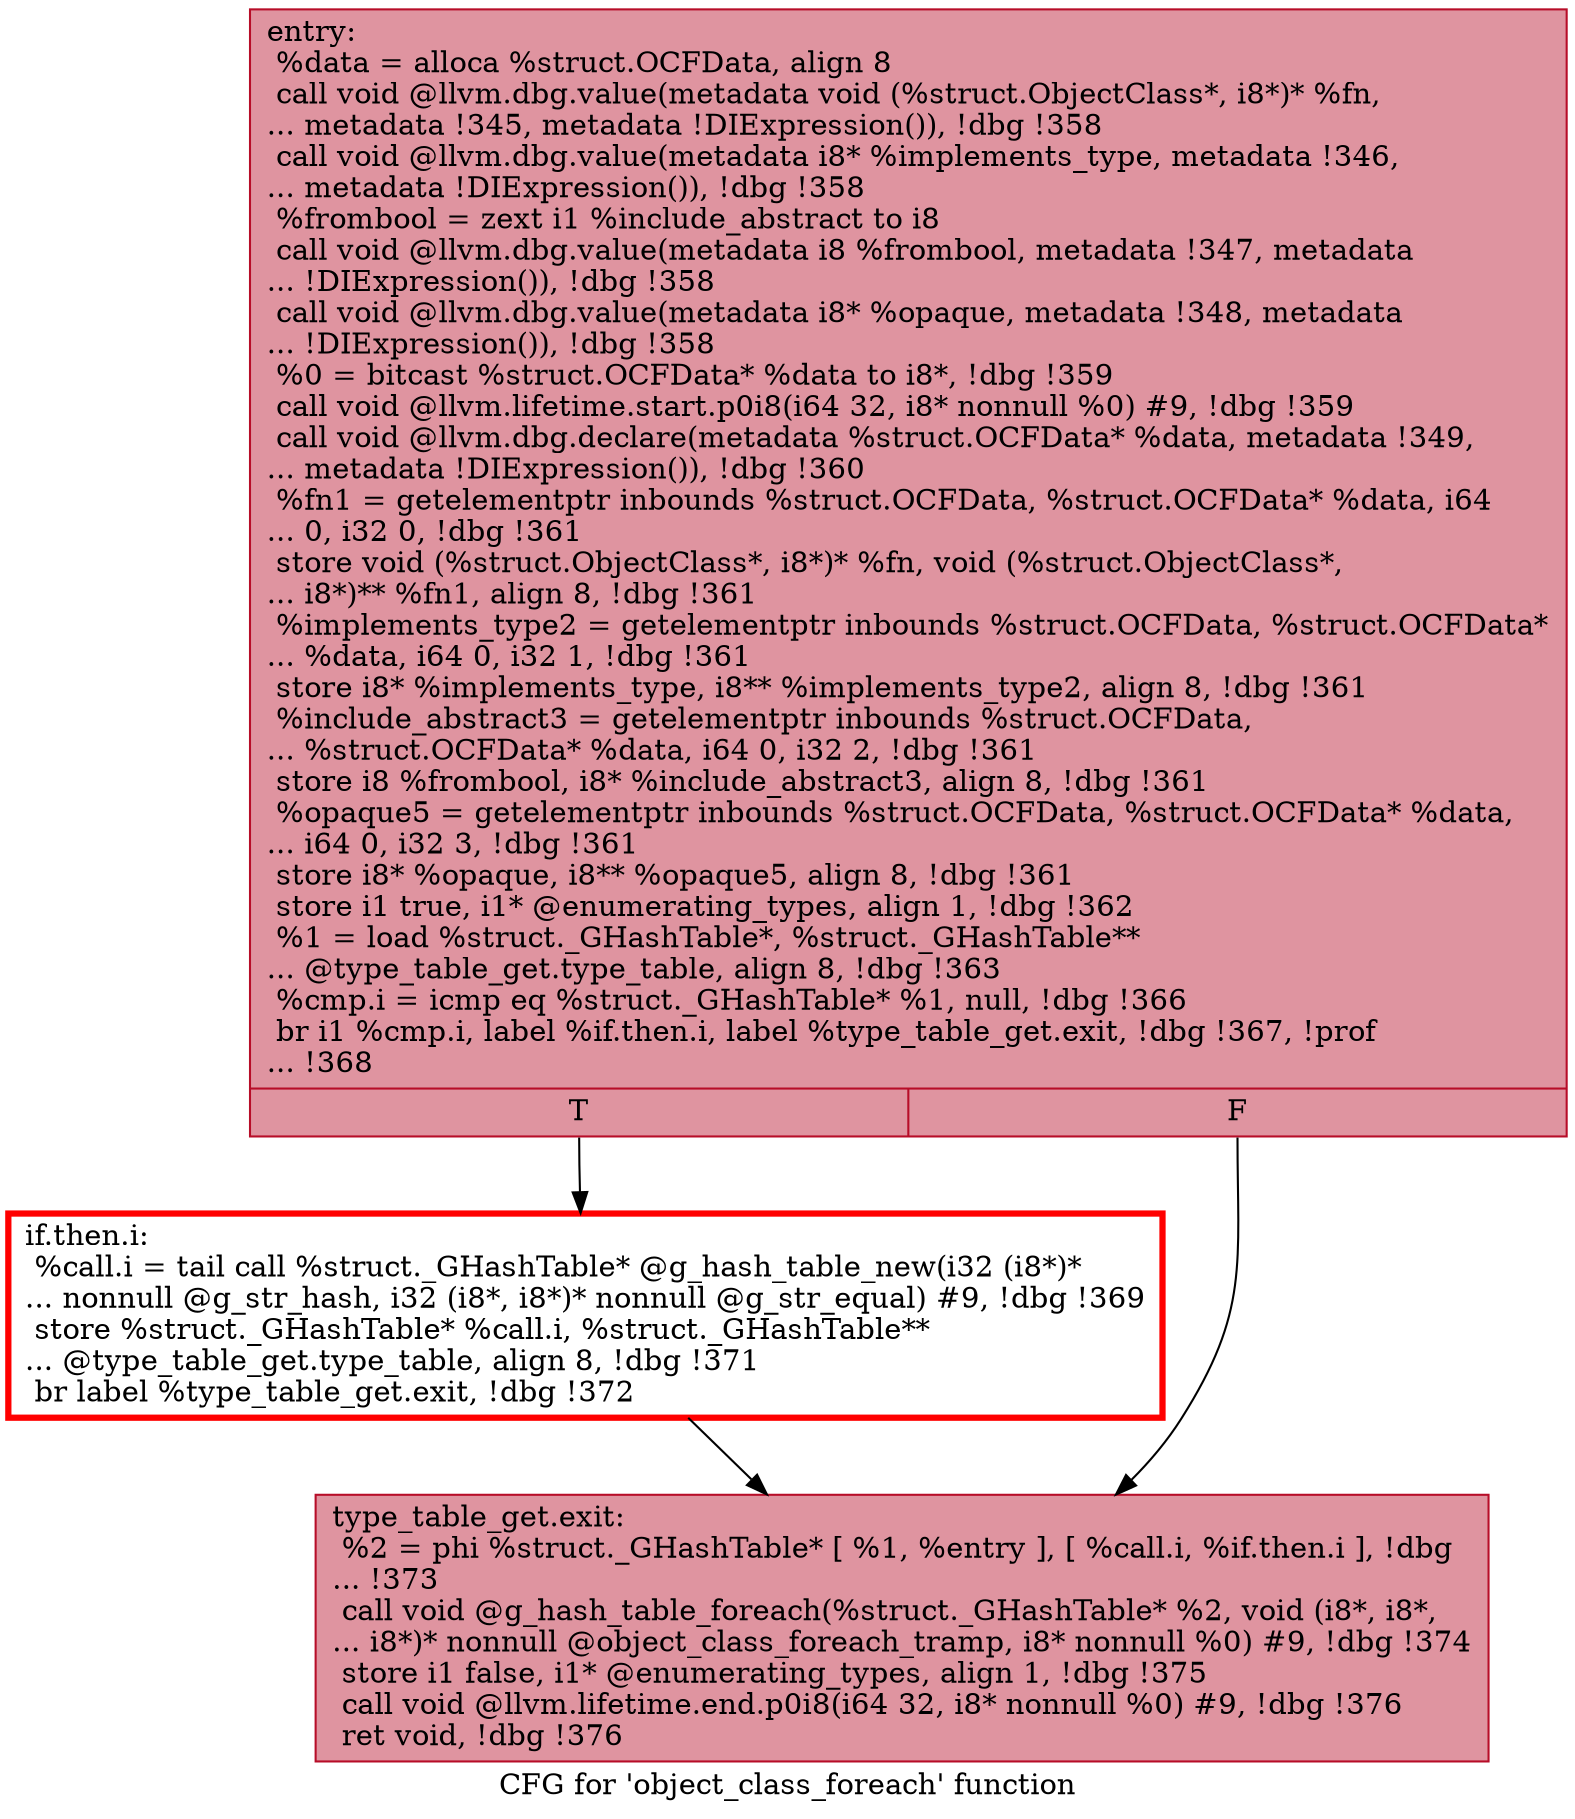 digraph "CFG for 'object_class_foreach' function" {
	label="CFG for 'object_class_foreach' function";

	Node0x55ee22571480 [shape=record,color="#b70d28ff", style=filled, fillcolor="#b70d2870",label="{entry:\l  %data = alloca %struct.OCFData, align 8\l  call void @llvm.dbg.value(metadata void (%struct.ObjectClass*, i8*)* %fn,\l... metadata !345, metadata !DIExpression()), !dbg !358\l  call void @llvm.dbg.value(metadata i8* %implements_type, metadata !346,\l... metadata !DIExpression()), !dbg !358\l  %frombool = zext i1 %include_abstract to i8\l  call void @llvm.dbg.value(metadata i8 %frombool, metadata !347, metadata\l... !DIExpression()), !dbg !358\l  call void @llvm.dbg.value(metadata i8* %opaque, metadata !348, metadata\l... !DIExpression()), !dbg !358\l  %0 = bitcast %struct.OCFData* %data to i8*, !dbg !359\l  call void @llvm.lifetime.start.p0i8(i64 32, i8* nonnull %0) #9, !dbg !359\l  call void @llvm.dbg.declare(metadata %struct.OCFData* %data, metadata !349,\l... metadata !DIExpression()), !dbg !360\l  %fn1 = getelementptr inbounds %struct.OCFData, %struct.OCFData* %data, i64\l... 0, i32 0, !dbg !361\l  store void (%struct.ObjectClass*, i8*)* %fn, void (%struct.ObjectClass*,\l... i8*)** %fn1, align 8, !dbg !361\l  %implements_type2 = getelementptr inbounds %struct.OCFData, %struct.OCFData*\l... %data, i64 0, i32 1, !dbg !361\l  store i8* %implements_type, i8** %implements_type2, align 8, !dbg !361\l  %include_abstract3 = getelementptr inbounds %struct.OCFData,\l... %struct.OCFData* %data, i64 0, i32 2, !dbg !361\l  store i8 %frombool, i8* %include_abstract3, align 8, !dbg !361\l  %opaque5 = getelementptr inbounds %struct.OCFData, %struct.OCFData* %data,\l... i64 0, i32 3, !dbg !361\l  store i8* %opaque, i8** %opaque5, align 8, !dbg !361\l  store i1 true, i1* @enumerating_types, align 1, !dbg !362\l  %1 = load %struct._GHashTable*, %struct._GHashTable**\l... @type_table_get.type_table, align 8, !dbg !363\l  %cmp.i = icmp eq %struct._GHashTable* %1, null, !dbg !366\l  br i1 %cmp.i, label %if.then.i, label %type_table_get.exit, !dbg !367, !prof\l... !368\l|{<s0>T|<s1>F}}"];
	Node0x55ee22571480:s0 -> Node0x55ee22564710;
	Node0x55ee22571480:s1 -> Node0x55ee225bc890;
	Node0x55ee22564710 [shape=record,penwidth=3.0, color="red",label="{if.then.i:                                        \l  %call.i = tail call %struct._GHashTable* @g_hash_table_new(i32 (i8*)*\l... nonnull @g_str_hash, i32 (i8*, i8*)* nonnull @g_str_equal) #9, !dbg !369\l  store %struct._GHashTable* %call.i, %struct._GHashTable**\l... @type_table_get.type_table, align 8, !dbg !371\l  br label %type_table_get.exit, !dbg !372\l}"];
	Node0x55ee22564710 -> Node0x55ee225bc890;
	Node0x55ee225bc890 [shape=record,color="#b70d28ff", style=filled, fillcolor="#b70d2870",label="{type_table_get.exit:                              \l  %2 = phi %struct._GHashTable* [ %1, %entry ], [ %call.i, %if.then.i ], !dbg\l... !373\l  call void @g_hash_table_foreach(%struct._GHashTable* %2, void (i8*, i8*,\l... i8*)* nonnull @object_class_foreach_tramp, i8* nonnull %0) #9, !dbg !374\l  store i1 false, i1* @enumerating_types, align 1, !dbg !375\l  call void @llvm.lifetime.end.p0i8(i64 32, i8* nonnull %0) #9, !dbg !376\l  ret void, !dbg !376\l}"];
}
